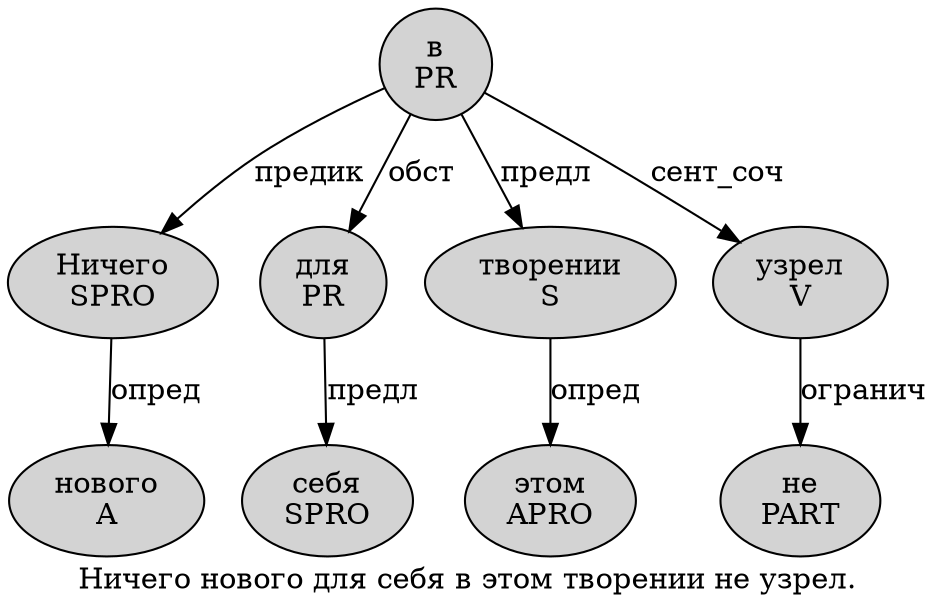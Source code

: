 digraph SENTENCE_4059 {
	graph [label="Ничего нового для себя в этом творении не узрел."]
	node [style=filled]
		0 [label="Ничего
SPRO" color="" fillcolor=lightgray penwidth=1 shape=ellipse]
		1 [label="нового
A" color="" fillcolor=lightgray penwidth=1 shape=ellipse]
		2 [label="для
PR" color="" fillcolor=lightgray penwidth=1 shape=ellipse]
		3 [label="себя
SPRO" color="" fillcolor=lightgray penwidth=1 shape=ellipse]
		4 [label="в
PR" color="" fillcolor=lightgray penwidth=1 shape=ellipse]
		5 [label="этом
APRO" color="" fillcolor=lightgray penwidth=1 shape=ellipse]
		6 [label="творении
S" color="" fillcolor=lightgray penwidth=1 shape=ellipse]
		7 [label="не
PART" color="" fillcolor=lightgray penwidth=1 shape=ellipse]
		8 [label="узрел
V" color="" fillcolor=lightgray penwidth=1 shape=ellipse]
			6 -> 5 [label="опред"]
			4 -> 0 [label="предик"]
			4 -> 2 [label="обст"]
			4 -> 6 [label="предл"]
			4 -> 8 [label="сент_соч"]
			8 -> 7 [label="огранич"]
			0 -> 1 [label="опред"]
			2 -> 3 [label="предл"]
}